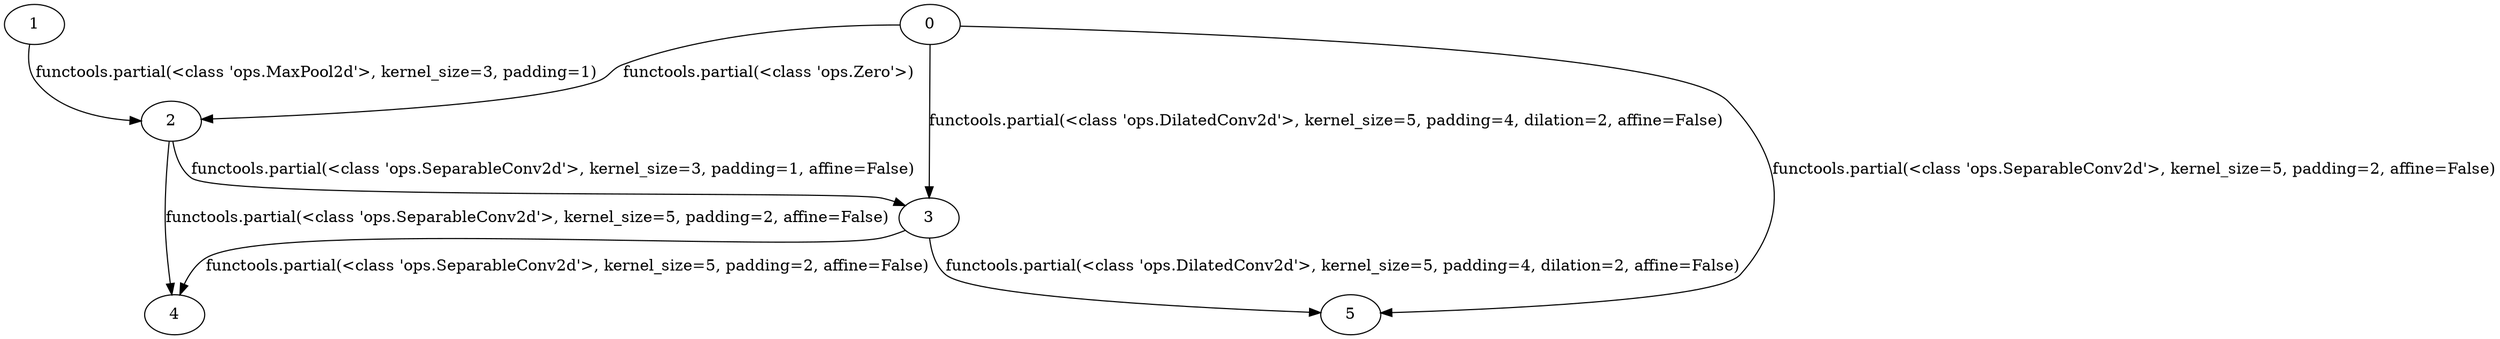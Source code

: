 digraph reduction_cell_18 {
	1 -> 2 [label="functools.partial(<class 'ops.MaxPool2d'>, kernel_size=3, padding=1)"]
	0 -> 2 [label="functools.partial(<class 'ops.Zero'>)"]
	2 -> 3 [label="functools.partial(<class 'ops.SeparableConv2d'>, kernel_size=3, padding=1, affine=False)"]
	0 -> 3 [label="functools.partial(<class 'ops.DilatedConv2d'>, kernel_size=5, padding=4, dilation=2, affine=False)"]
	3 -> 4 [label="functools.partial(<class 'ops.SeparableConv2d'>, kernel_size=5, padding=2, affine=False)"]
	2 -> 4 [label="functools.partial(<class 'ops.SeparableConv2d'>, kernel_size=5, padding=2, affine=False)"]
	0 -> 5 [label="functools.partial(<class 'ops.SeparableConv2d'>, kernel_size=5, padding=2, affine=False)"]
	3 -> 5 [label="functools.partial(<class 'ops.DilatedConv2d'>, kernel_size=5, padding=4, dilation=2, affine=False)"]
}
